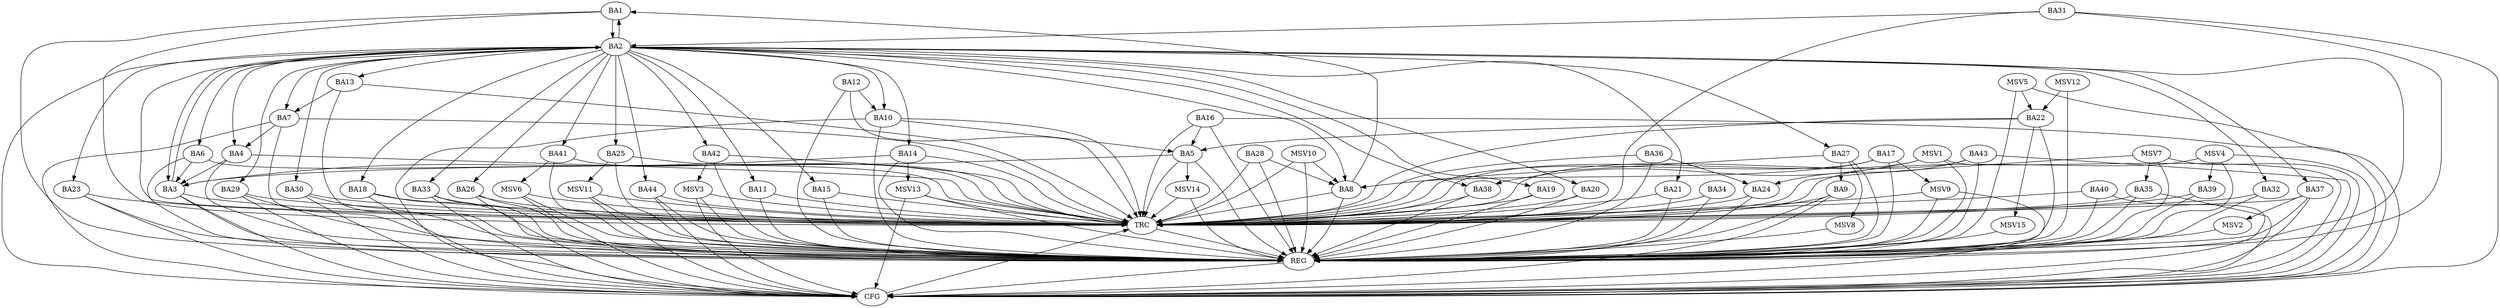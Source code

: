 strict digraph G {
  BA1 [ label="BA1" ];
  BA2 [ label="BA2" ];
  BA3 [ label="BA3" ];
  BA4 [ label="BA4" ];
  BA5 [ label="BA5" ];
  BA6 [ label="BA6" ];
  BA7 [ label="BA7" ];
  BA8 [ label="BA8" ];
  BA9 [ label="BA9" ];
  BA10 [ label="BA10" ];
  BA11 [ label="BA11" ];
  BA12 [ label="BA12" ];
  BA13 [ label="BA13" ];
  BA14 [ label="BA14" ];
  BA15 [ label="BA15" ];
  BA16 [ label="BA16" ];
  BA17 [ label="BA17" ];
  BA18 [ label="BA18" ];
  BA19 [ label="BA19" ];
  BA20 [ label="BA20" ];
  BA21 [ label="BA21" ];
  BA22 [ label="BA22" ];
  BA23 [ label="BA23" ];
  BA24 [ label="BA24" ];
  BA25 [ label="BA25" ];
  BA26 [ label="BA26" ];
  BA27 [ label="BA27" ];
  BA28 [ label="BA28" ];
  BA29 [ label="BA29" ];
  BA30 [ label="BA30" ];
  BA31 [ label="BA31" ];
  BA32 [ label="BA32" ];
  BA33 [ label="BA33" ];
  BA34 [ label="BA34" ];
  BA35 [ label="BA35" ];
  BA36 [ label="BA36" ];
  BA37 [ label="BA37" ];
  BA38 [ label="BA38" ];
  BA39 [ label="BA39" ];
  BA40 [ label="BA40" ];
  BA41 [ label="BA41" ];
  BA42 [ label="BA42" ];
  BA43 [ label="BA43" ];
  BA44 [ label="BA44" ];
  REG [ label="REG" ];
  CFG [ label="CFG" ];
  TRC [ label="TRC" ];
  MSV1 [ label="MSV1" ];
  MSV2 [ label="MSV2" ];
  MSV3 [ label="MSV3" ];
  MSV4 [ label="MSV4" ];
  MSV5 [ label="MSV5" ];
  MSV6 [ label="MSV6" ];
  MSV7 [ label="MSV7" ];
  MSV8 [ label="MSV8" ];
  MSV9 [ label="MSV9" ];
  MSV10 [ label="MSV10" ];
  MSV11 [ label="MSV11" ];
  MSV12 [ label="MSV12" ];
  MSV13 [ label="MSV13" ];
  MSV14 [ label="MSV14" ];
  MSV15 [ label="MSV15" ];
  BA1 -> BA2;
  BA2 -> BA1;
  BA3 -> BA2;
  BA4 -> BA3;
  BA5 -> BA3;
  BA6 -> BA3;
  BA7 -> BA4;
  BA8 -> BA1;
  BA10 -> BA5;
  BA12 -> BA10;
  BA13 -> BA7;
  BA14 -> BA3;
  BA16 -> BA5;
  BA17 -> BA8;
  BA22 -> BA5;
  BA27 -> BA9;
  BA28 -> BA8;
  BA31 -> BA2;
  BA36 -> BA24;
  BA43 -> BA24;
  BA1 -> REG;
  BA2 -> REG;
  BA3 -> REG;
  BA4 -> REG;
  BA5 -> REG;
  BA6 -> REG;
  BA7 -> REG;
  BA8 -> REG;
  BA9 -> REG;
  BA10 -> REG;
  BA11 -> REG;
  BA12 -> REG;
  BA13 -> REG;
  BA14 -> REG;
  BA15 -> REG;
  BA16 -> REG;
  BA17 -> REG;
  BA18 -> REG;
  BA19 -> REG;
  BA20 -> REG;
  BA21 -> REG;
  BA22 -> REG;
  BA23 -> REG;
  BA24 -> REG;
  BA25 -> REG;
  BA26 -> REG;
  BA27 -> REG;
  BA28 -> REG;
  BA29 -> REG;
  BA30 -> REG;
  BA31 -> REG;
  BA32 -> REG;
  BA33 -> REG;
  BA34 -> REG;
  BA35 -> REG;
  BA36 -> REG;
  BA37 -> REG;
  BA38 -> REG;
  BA39 -> REG;
  BA40 -> REG;
  BA41 -> REG;
  BA42 -> REG;
  BA43 -> REG;
  BA44 -> REG;
  BA29 -> CFG;
  BA40 -> CFG;
  BA43 -> CFG;
  BA30 -> CFG;
  BA2 -> CFG;
  BA33 -> CFG;
  BA26 -> CFG;
  BA10 -> CFG;
  BA3 -> CFG;
  BA23 -> CFG;
  BA31 -> CFG;
  BA35 -> CFG;
  BA16 -> CFG;
  BA9 -> CFG;
  BA37 -> CFG;
  BA44 -> CFG;
  BA7 -> CFG;
  BA18 -> CFG;
  REG -> CFG;
  BA1 -> TRC;
  BA2 -> TRC;
  BA3 -> TRC;
  BA4 -> TRC;
  BA5 -> TRC;
  BA6 -> TRC;
  BA7 -> TRC;
  BA8 -> TRC;
  BA9 -> TRC;
  BA10 -> TRC;
  BA11 -> TRC;
  BA12 -> TRC;
  BA13 -> TRC;
  BA14 -> TRC;
  BA15 -> TRC;
  BA16 -> TRC;
  BA17 -> TRC;
  BA18 -> TRC;
  BA19 -> TRC;
  BA20 -> TRC;
  BA21 -> TRC;
  BA22 -> TRC;
  BA23 -> TRC;
  BA24 -> TRC;
  BA25 -> TRC;
  BA26 -> TRC;
  BA27 -> TRC;
  BA28 -> TRC;
  BA29 -> TRC;
  BA30 -> TRC;
  BA31 -> TRC;
  BA32 -> TRC;
  BA33 -> TRC;
  BA34 -> TRC;
  BA35 -> TRC;
  BA36 -> TRC;
  BA37 -> TRC;
  BA38 -> TRC;
  BA39 -> TRC;
  BA40 -> TRC;
  BA41 -> TRC;
  BA42 -> TRC;
  BA43 -> TRC;
  BA44 -> TRC;
  CFG -> TRC;
  TRC -> REG;
  BA2 -> BA13;
  BA2 -> BA21;
  BA2 -> BA7;
  BA2 -> BA6;
  BA2 -> BA26;
  BA2 -> BA37;
  BA2 -> BA42;
  BA2 -> BA20;
  BA2 -> BA18;
  BA2 -> BA44;
  BA2 -> BA15;
  BA2 -> BA38;
  BA2 -> BA25;
  BA2 -> BA23;
  BA2 -> BA4;
  BA2 -> BA11;
  BA2 -> BA10;
  BA2 -> BA32;
  BA2 -> BA30;
  BA2 -> BA29;
  BA2 -> BA8;
  BA2 -> BA27;
  BA2 -> BA19;
  BA2 -> BA33;
  BA2 -> BA3;
  BA2 -> BA41;
  BA2 -> BA14;
  MSV1 -> BA38;
  MSV1 -> REG;
  MSV1 -> TRC;
  MSV1 -> CFG;
  BA37 -> MSV2;
  MSV2 -> REG;
  BA42 -> MSV3;
  MSV3 -> REG;
  MSV3 -> TRC;
  MSV3 -> CFG;
  MSV4 -> BA39;
  MSV4 -> REG;
  MSV4 -> TRC;
  MSV4 -> CFG;
  MSV5 -> BA22;
  MSV5 -> REG;
  MSV5 -> CFG;
  BA41 -> MSV6;
  MSV6 -> REG;
  MSV6 -> TRC;
  MSV6 -> CFG;
  MSV7 -> BA35;
  MSV7 -> REG;
  MSV7 -> TRC;
  MSV7 -> CFG;
  BA27 -> MSV8;
  MSV8 -> REG;
  BA17 -> MSV9;
  MSV9 -> REG;
  MSV9 -> TRC;
  MSV9 -> CFG;
  MSV10 -> BA8;
  MSV10 -> REG;
  MSV10 -> TRC;
  BA25 -> MSV11;
  MSV11 -> REG;
  MSV11 -> TRC;
  MSV11 -> CFG;
  MSV12 -> BA22;
  MSV12 -> REG;
  BA14 -> MSV13;
  MSV13 -> REG;
  MSV13 -> TRC;
  MSV13 -> CFG;
  BA5 -> MSV14;
  MSV14 -> REG;
  MSV14 -> TRC;
  BA22 -> MSV15;
  MSV15 -> REG;
}
